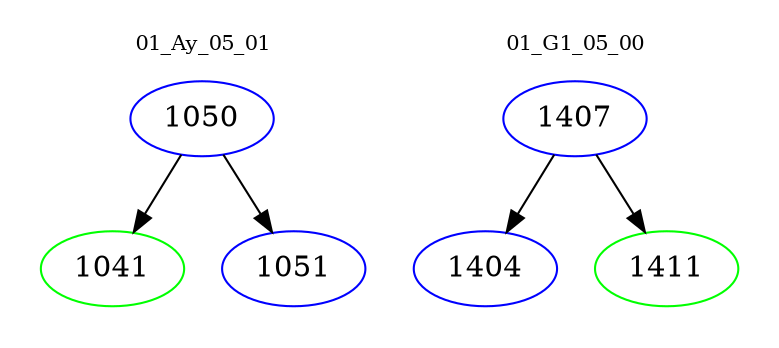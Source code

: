 digraph{
subgraph cluster_0 {
color = white
label = "01_Ay_05_01";
fontsize=10;
T0_1050 [label="1050", color="blue"]
T0_1050 -> T0_1041 [color="black"]
T0_1041 [label="1041", color="green"]
T0_1050 -> T0_1051 [color="black"]
T0_1051 [label="1051", color="blue"]
}
subgraph cluster_1 {
color = white
label = "01_G1_05_00";
fontsize=10;
T1_1407 [label="1407", color="blue"]
T1_1407 -> T1_1404 [color="black"]
T1_1404 [label="1404", color="blue"]
T1_1407 -> T1_1411 [color="black"]
T1_1411 [label="1411", color="green"]
}
}
